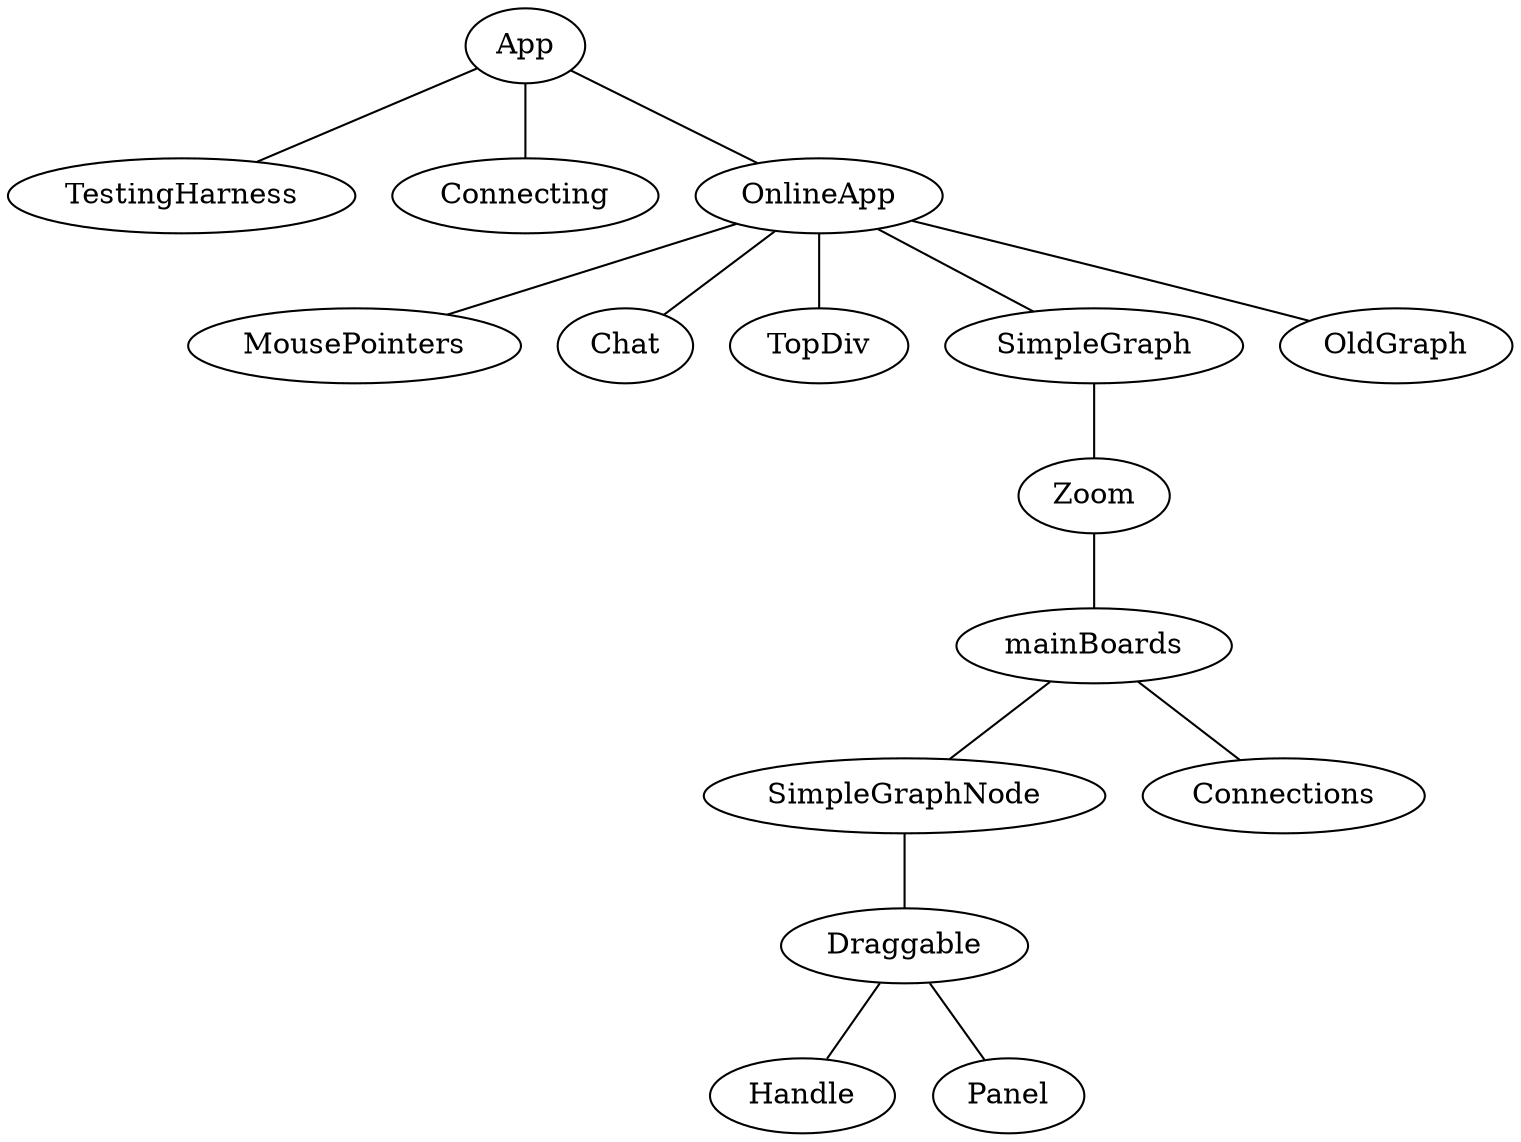 graph {
	App -- {TestingHarness Connecting OnlineApp};
	OnlineApp -- {MousePointers Chat TopDiv SimpleGraph OldGraph}
	SimpleGraph -- Zoom -- mainBoards -- {SimpleGraphNode Connections}
	SimpleGraphNode -- Draggable -- {Handle Panel}
}
